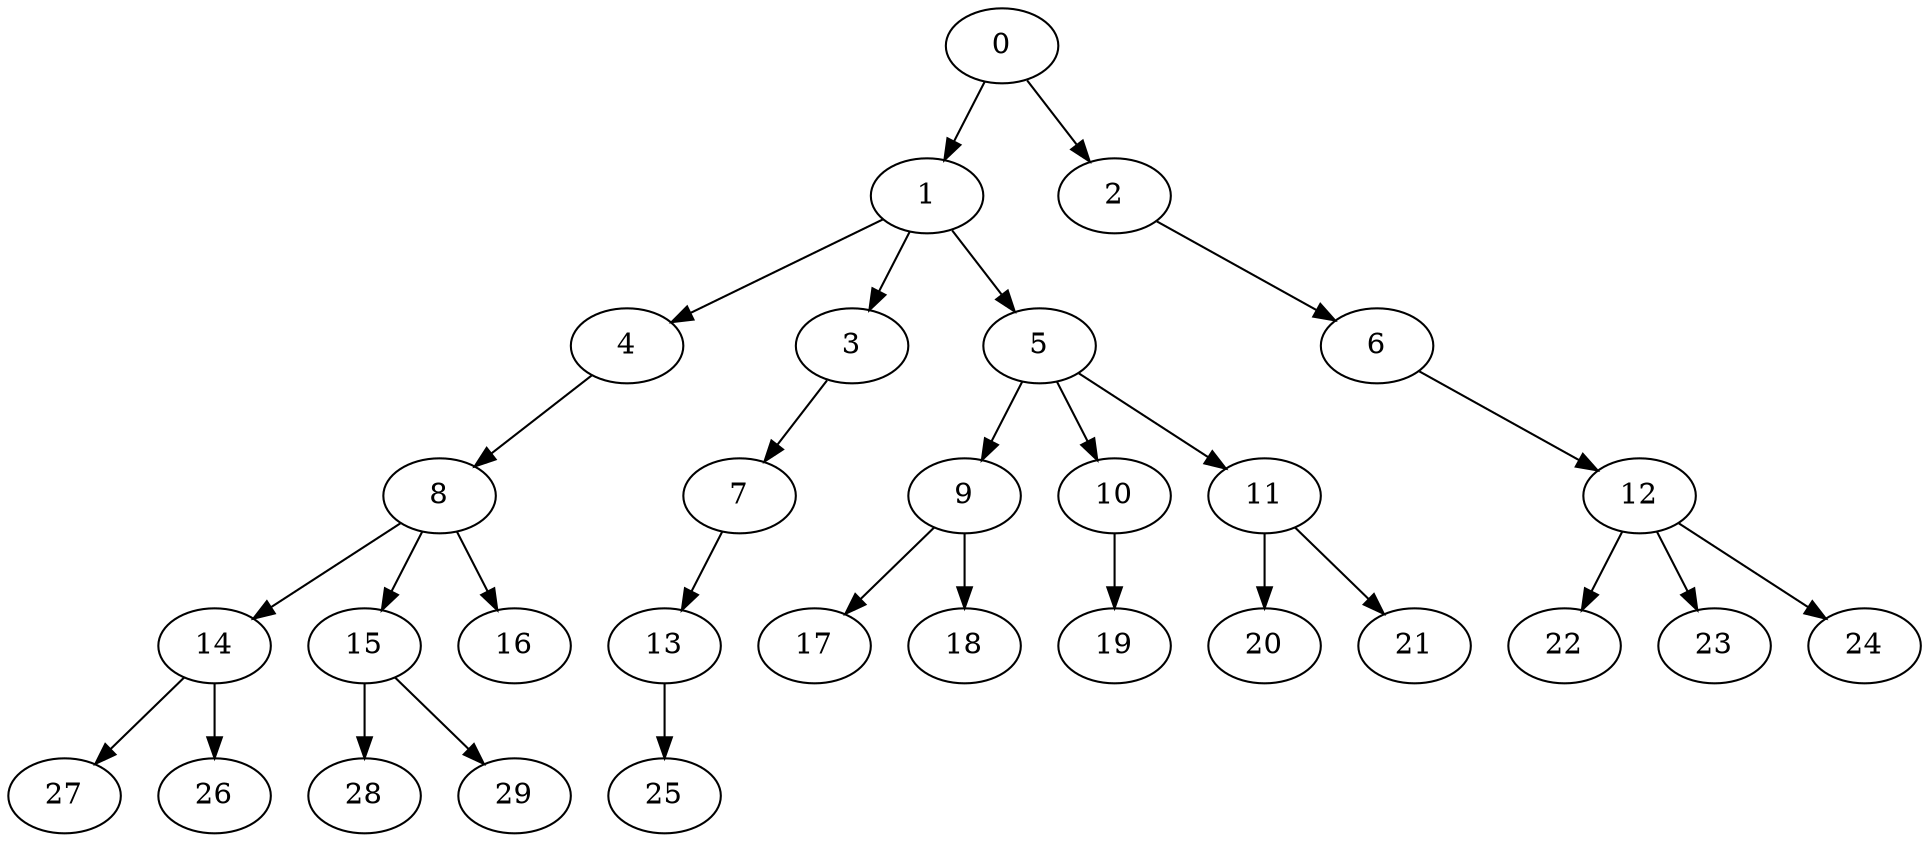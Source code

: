 digraph "OutTree-Unbalanced-MaxBf-3_Nodes_30_CCR_2.02_WeightType_Random_GB" {
	graph ["Duplicate states"=0,
		GraphType=OutTree,
		"Max states in OPEN"=0,
		Modes="120000ms; topo-ordered tasks, ; Pruning: task equivalence, fixed order ready list, ; F-value: ; Optimisation: best schedule length (\
SL) optimisation on equal, ",
		NumberOfTasks=30,
		"Pruned using list schedule length"=17460041,
		"States removed from OPEN"=0,
		TargetSystem="Homogeneous-4",
		"Time to schedule (ms)"=15424,
		"Total idle time"=57,
		"Total schedule length"=55,
		"Total sequential time"=163,
		"Total states created"=77037509
	];
	0	["Finish time"=6,
		Processor=0,
		"Start time"=0,
		Weight=6];
	1	["Finish time"=11,
		Processor=0,
		"Start time"=6,
		Weight=5];
	0 -> 1	[Weight=4];
	2	["Finish time"=25,
		Processor=1,
		"Start time"=21,
		Weight=4];
	0 -> 2	[Weight=15];
	4	["Finish time"=21,
		Processor=0,
		"Start time"=11,
		Weight=10];
	1 -> 4	[Weight=15];
	3	["Finish time"=23,
		Processor=2,
		"Start time"=17,
		Weight=6];
	1 -> 3	[Weight=6];
	5	["Finish time"=21,
		Processor=3,
		"Start time"=18,
		Weight=3];
	1 -> 5	[Weight=7];
	8	["Finish time"=30,
		Processor=0,
		"Start time"=21,
		Weight=9];
	4 -> 8	[Weight=13];
	6	["Finish time"=33,
		Processor=1,
		"Start time"=25,
		Weight=8];
	2 -> 6	[Weight=4];
	7	["Finish time"=27,
		Processor=2,
		"Start time"=23,
		Weight=4];
	3 -> 7	[Weight=15];
	14	["Finish time"=40,
		Processor=0,
		"Start time"=30,
		Weight=10];
	8 -> 14	[Weight=9];
	15	["Finish time"=42,
		Processor=0,
		"Start time"=40,
		Weight=2];
	8 -> 15	[Weight=19];
	16	["Finish time"=45,
		Processor=0,
		"Start time"=42,
		Weight=3];
	8 -> 16	[Weight=19];
	12	["Finish time"=39,
		Processor=1,
		"Start time"=33,
		Weight=6];
	6 -> 12	[Weight=15];
	9	["Finish time"=38,
		Processor=2,
		"Start time"=28,
		Weight=10];
	5 -> 9	[Weight=7];
	10	["Finish time"=31,
		Processor=3,
		"Start time"=27,
		Weight=4];
	5 -> 10	[Weight=11];
	11	["Finish time"=24,
		Processor=3,
		"Start time"=21,
		Weight=3];
	5 -> 11	[Weight=17];
	13	["Finish time"=41,
		Processor=3,
		"Start time"=34,
		Weight=7];
	7 -> 13	[Weight=4];
	25	["Finish time"=45,
		Processor=3,
		"Start time"=41,
		Weight=4];
	13 -> 25	[Weight=19];
	17	["Finish time"=48,
		Processor=2,
		"Start time"=43,
		Weight=5];
	9 -> 17	[Weight=13];
	18	["Finish time"=43,
		Processor=2,
		"Start time"=38,
		Weight=5];
	9 -> 18	[Weight=4];
	19	["Finish time"=55,
		Processor=2,
		"Start time"=48,
		Weight=7];
	10 -> 19	[Weight=17];
	22	["Finish time"=55,
		Processor=0,
		"Start time"=50,
		Weight=5];
	12 -> 22	[Weight=4];
	23	["Finish time"=47,
		Processor=1,
		"Start time"=42,
		Weight=5];
	12 -> 23	[Weight=15];
	24	["Finish time"=42,
		Processor=1,
		"Start time"=39,
		Weight=3];
	12 -> 24	[Weight=19];
	27	["Finish time"=55,
		Processor=3,
		"Start time"=45,
		Weight=10];
	14 -> 27	[Weight=4];
	26	["Finish time"=53,
		Processor=1,
		"Start time"=47,
		Weight=6];
	14 -> 26	[Weight=6];
	28	["Finish time"=50,
		Processor=0,
		"Start time"=45,
		Weight=5];
	15 -> 28	[Weight=17];
	29	["Finish time"=55,
		Processor=1,
		"Start time"=53,
		Weight=2];
	15 -> 29	[Weight=9];
	20	["Finish time"=34,
		Processor=3,
		"Start time"=31,
		Weight=3];
	11 -> 20	[Weight=15];
	21	["Finish time"=27,
		Processor=3,
		"Start time"=24,
		Weight=3];
	11 -> 21	[Weight=7];
}
